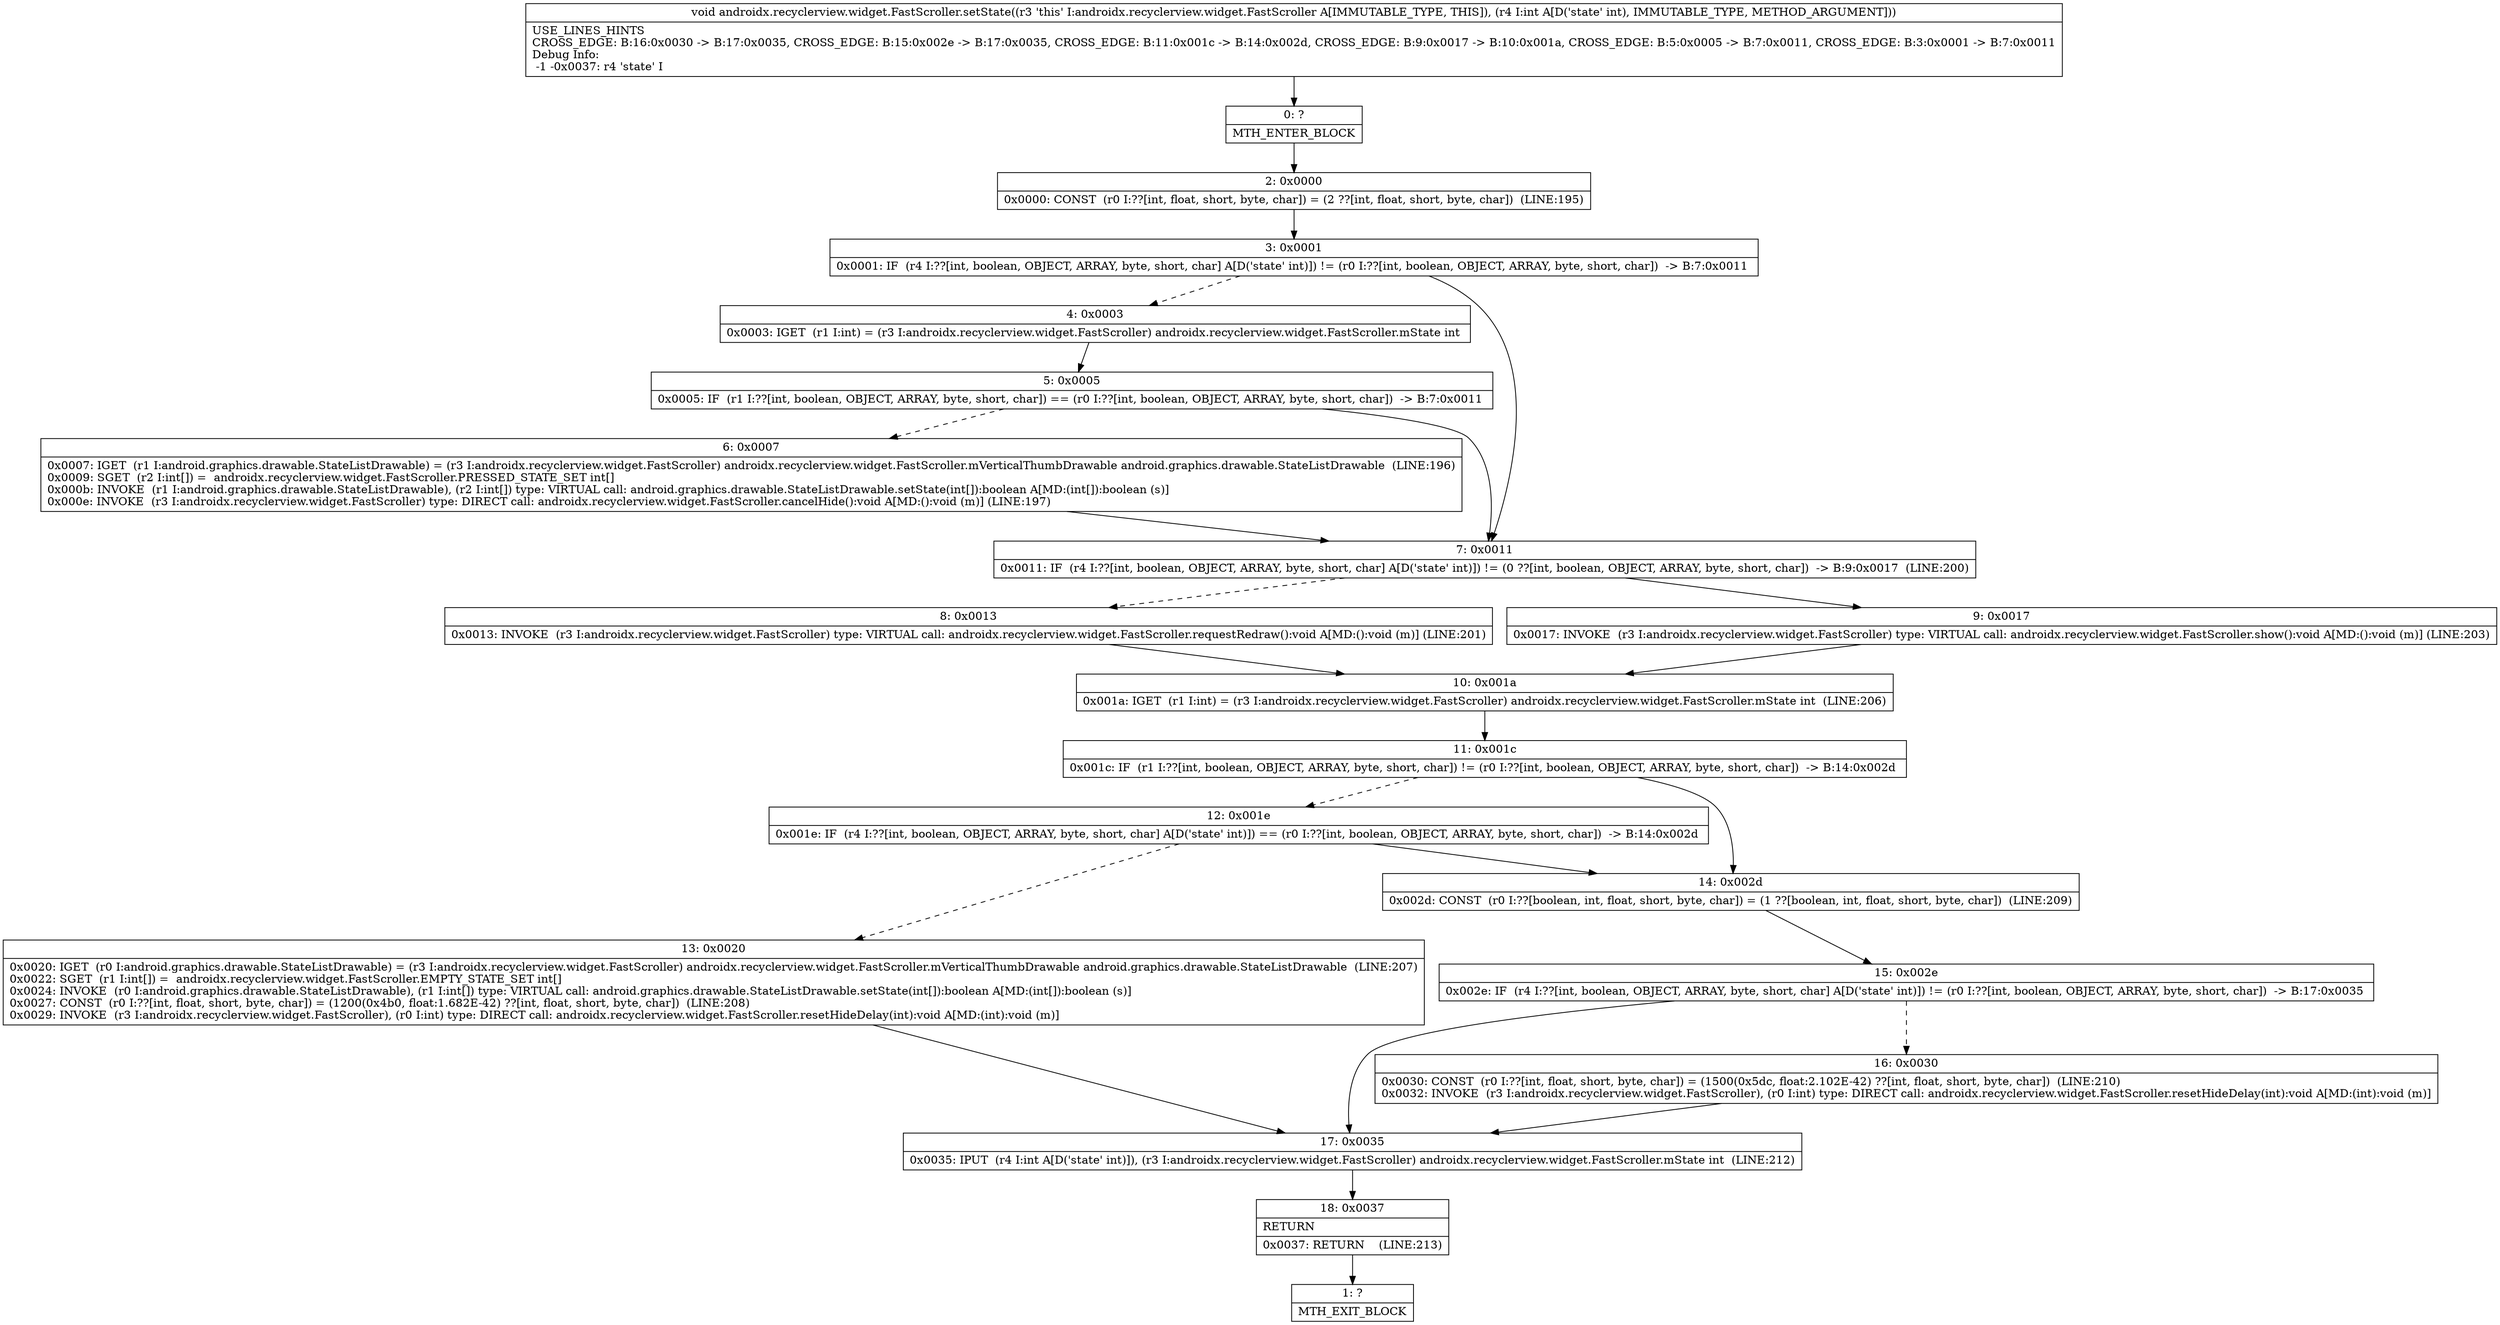 digraph "CFG forandroidx.recyclerview.widget.FastScroller.setState(I)V" {
Node_0 [shape=record,label="{0\:\ ?|MTH_ENTER_BLOCK\l}"];
Node_2 [shape=record,label="{2\:\ 0x0000|0x0000: CONST  (r0 I:??[int, float, short, byte, char]) = (2 ??[int, float, short, byte, char])  (LINE:195)\l}"];
Node_3 [shape=record,label="{3\:\ 0x0001|0x0001: IF  (r4 I:??[int, boolean, OBJECT, ARRAY, byte, short, char] A[D('state' int)]) != (r0 I:??[int, boolean, OBJECT, ARRAY, byte, short, char])  \-\> B:7:0x0011 \l}"];
Node_4 [shape=record,label="{4\:\ 0x0003|0x0003: IGET  (r1 I:int) = (r3 I:androidx.recyclerview.widget.FastScroller) androidx.recyclerview.widget.FastScroller.mState int \l}"];
Node_5 [shape=record,label="{5\:\ 0x0005|0x0005: IF  (r1 I:??[int, boolean, OBJECT, ARRAY, byte, short, char]) == (r0 I:??[int, boolean, OBJECT, ARRAY, byte, short, char])  \-\> B:7:0x0011 \l}"];
Node_6 [shape=record,label="{6\:\ 0x0007|0x0007: IGET  (r1 I:android.graphics.drawable.StateListDrawable) = (r3 I:androidx.recyclerview.widget.FastScroller) androidx.recyclerview.widget.FastScroller.mVerticalThumbDrawable android.graphics.drawable.StateListDrawable  (LINE:196)\l0x0009: SGET  (r2 I:int[]) =  androidx.recyclerview.widget.FastScroller.PRESSED_STATE_SET int[] \l0x000b: INVOKE  (r1 I:android.graphics.drawable.StateListDrawable), (r2 I:int[]) type: VIRTUAL call: android.graphics.drawable.StateListDrawable.setState(int[]):boolean A[MD:(int[]):boolean (s)]\l0x000e: INVOKE  (r3 I:androidx.recyclerview.widget.FastScroller) type: DIRECT call: androidx.recyclerview.widget.FastScroller.cancelHide():void A[MD:():void (m)] (LINE:197)\l}"];
Node_7 [shape=record,label="{7\:\ 0x0011|0x0011: IF  (r4 I:??[int, boolean, OBJECT, ARRAY, byte, short, char] A[D('state' int)]) != (0 ??[int, boolean, OBJECT, ARRAY, byte, short, char])  \-\> B:9:0x0017  (LINE:200)\l}"];
Node_8 [shape=record,label="{8\:\ 0x0013|0x0013: INVOKE  (r3 I:androidx.recyclerview.widget.FastScroller) type: VIRTUAL call: androidx.recyclerview.widget.FastScroller.requestRedraw():void A[MD:():void (m)] (LINE:201)\l}"];
Node_10 [shape=record,label="{10\:\ 0x001a|0x001a: IGET  (r1 I:int) = (r3 I:androidx.recyclerview.widget.FastScroller) androidx.recyclerview.widget.FastScroller.mState int  (LINE:206)\l}"];
Node_11 [shape=record,label="{11\:\ 0x001c|0x001c: IF  (r1 I:??[int, boolean, OBJECT, ARRAY, byte, short, char]) != (r0 I:??[int, boolean, OBJECT, ARRAY, byte, short, char])  \-\> B:14:0x002d \l}"];
Node_12 [shape=record,label="{12\:\ 0x001e|0x001e: IF  (r4 I:??[int, boolean, OBJECT, ARRAY, byte, short, char] A[D('state' int)]) == (r0 I:??[int, boolean, OBJECT, ARRAY, byte, short, char])  \-\> B:14:0x002d \l}"];
Node_13 [shape=record,label="{13\:\ 0x0020|0x0020: IGET  (r0 I:android.graphics.drawable.StateListDrawable) = (r3 I:androidx.recyclerview.widget.FastScroller) androidx.recyclerview.widget.FastScroller.mVerticalThumbDrawable android.graphics.drawable.StateListDrawable  (LINE:207)\l0x0022: SGET  (r1 I:int[]) =  androidx.recyclerview.widget.FastScroller.EMPTY_STATE_SET int[] \l0x0024: INVOKE  (r0 I:android.graphics.drawable.StateListDrawable), (r1 I:int[]) type: VIRTUAL call: android.graphics.drawable.StateListDrawable.setState(int[]):boolean A[MD:(int[]):boolean (s)]\l0x0027: CONST  (r0 I:??[int, float, short, byte, char]) = (1200(0x4b0, float:1.682E\-42) ??[int, float, short, byte, char])  (LINE:208)\l0x0029: INVOKE  (r3 I:androidx.recyclerview.widget.FastScroller), (r0 I:int) type: DIRECT call: androidx.recyclerview.widget.FastScroller.resetHideDelay(int):void A[MD:(int):void (m)]\l}"];
Node_17 [shape=record,label="{17\:\ 0x0035|0x0035: IPUT  (r4 I:int A[D('state' int)]), (r3 I:androidx.recyclerview.widget.FastScroller) androidx.recyclerview.widget.FastScroller.mState int  (LINE:212)\l}"];
Node_18 [shape=record,label="{18\:\ 0x0037|RETURN\l|0x0037: RETURN    (LINE:213)\l}"];
Node_1 [shape=record,label="{1\:\ ?|MTH_EXIT_BLOCK\l}"];
Node_14 [shape=record,label="{14\:\ 0x002d|0x002d: CONST  (r0 I:??[boolean, int, float, short, byte, char]) = (1 ??[boolean, int, float, short, byte, char])  (LINE:209)\l}"];
Node_15 [shape=record,label="{15\:\ 0x002e|0x002e: IF  (r4 I:??[int, boolean, OBJECT, ARRAY, byte, short, char] A[D('state' int)]) != (r0 I:??[int, boolean, OBJECT, ARRAY, byte, short, char])  \-\> B:17:0x0035 \l}"];
Node_16 [shape=record,label="{16\:\ 0x0030|0x0030: CONST  (r0 I:??[int, float, short, byte, char]) = (1500(0x5dc, float:2.102E\-42) ??[int, float, short, byte, char])  (LINE:210)\l0x0032: INVOKE  (r3 I:androidx.recyclerview.widget.FastScroller), (r0 I:int) type: DIRECT call: androidx.recyclerview.widget.FastScroller.resetHideDelay(int):void A[MD:(int):void (m)]\l}"];
Node_9 [shape=record,label="{9\:\ 0x0017|0x0017: INVOKE  (r3 I:androidx.recyclerview.widget.FastScroller) type: VIRTUAL call: androidx.recyclerview.widget.FastScroller.show():void A[MD:():void (m)] (LINE:203)\l}"];
MethodNode[shape=record,label="{void androidx.recyclerview.widget.FastScroller.setState((r3 'this' I:androidx.recyclerview.widget.FastScroller A[IMMUTABLE_TYPE, THIS]), (r4 I:int A[D('state' int), IMMUTABLE_TYPE, METHOD_ARGUMENT]))  | USE_LINES_HINTS\lCROSS_EDGE: B:16:0x0030 \-\> B:17:0x0035, CROSS_EDGE: B:15:0x002e \-\> B:17:0x0035, CROSS_EDGE: B:11:0x001c \-\> B:14:0x002d, CROSS_EDGE: B:9:0x0017 \-\> B:10:0x001a, CROSS_EDGE: B:5:0x0005 \-\> B:7:0x0011, CROSS_EDGE: B:3:0x0001 \-\> B:7:0x0011\lDebug Info:\l  \-1 \-0x0037: r4 'state' I\l}"];
MethodNode -> Node_0;Node_0 -> Node_2;
Node_2 -> Node_3;
Node_3 -> Node_4[style=dashed];
Node_3 -> Node_7;
Node_4 -> Node_5;
Node_5 -> Node_6[style=dashed];
Node_5 -> Node_7;
Node_6 -> Node_7;
Node_7 -> Node_8[style=dashed];
Node_7 -> Node_9;
Node_8 -> Node_10;
Node_10 -> Node_11;
Node_11 -> Node_12[style=dashed];
Node_11 -> Node_14;
Node_12 -> Node_13[style=dashed];
Node_12 -> Node_14;
Node_13 -> Node_17;
Node_17 -> Node_18;
Node_18 -> Node_1;
Node_14 -> Node_15;
Node_15 -> Node_16[style=dashed];
Node_15 -> Node_17;
Node_16 -> Node_17;
Node_9 -> Node_10;
}

